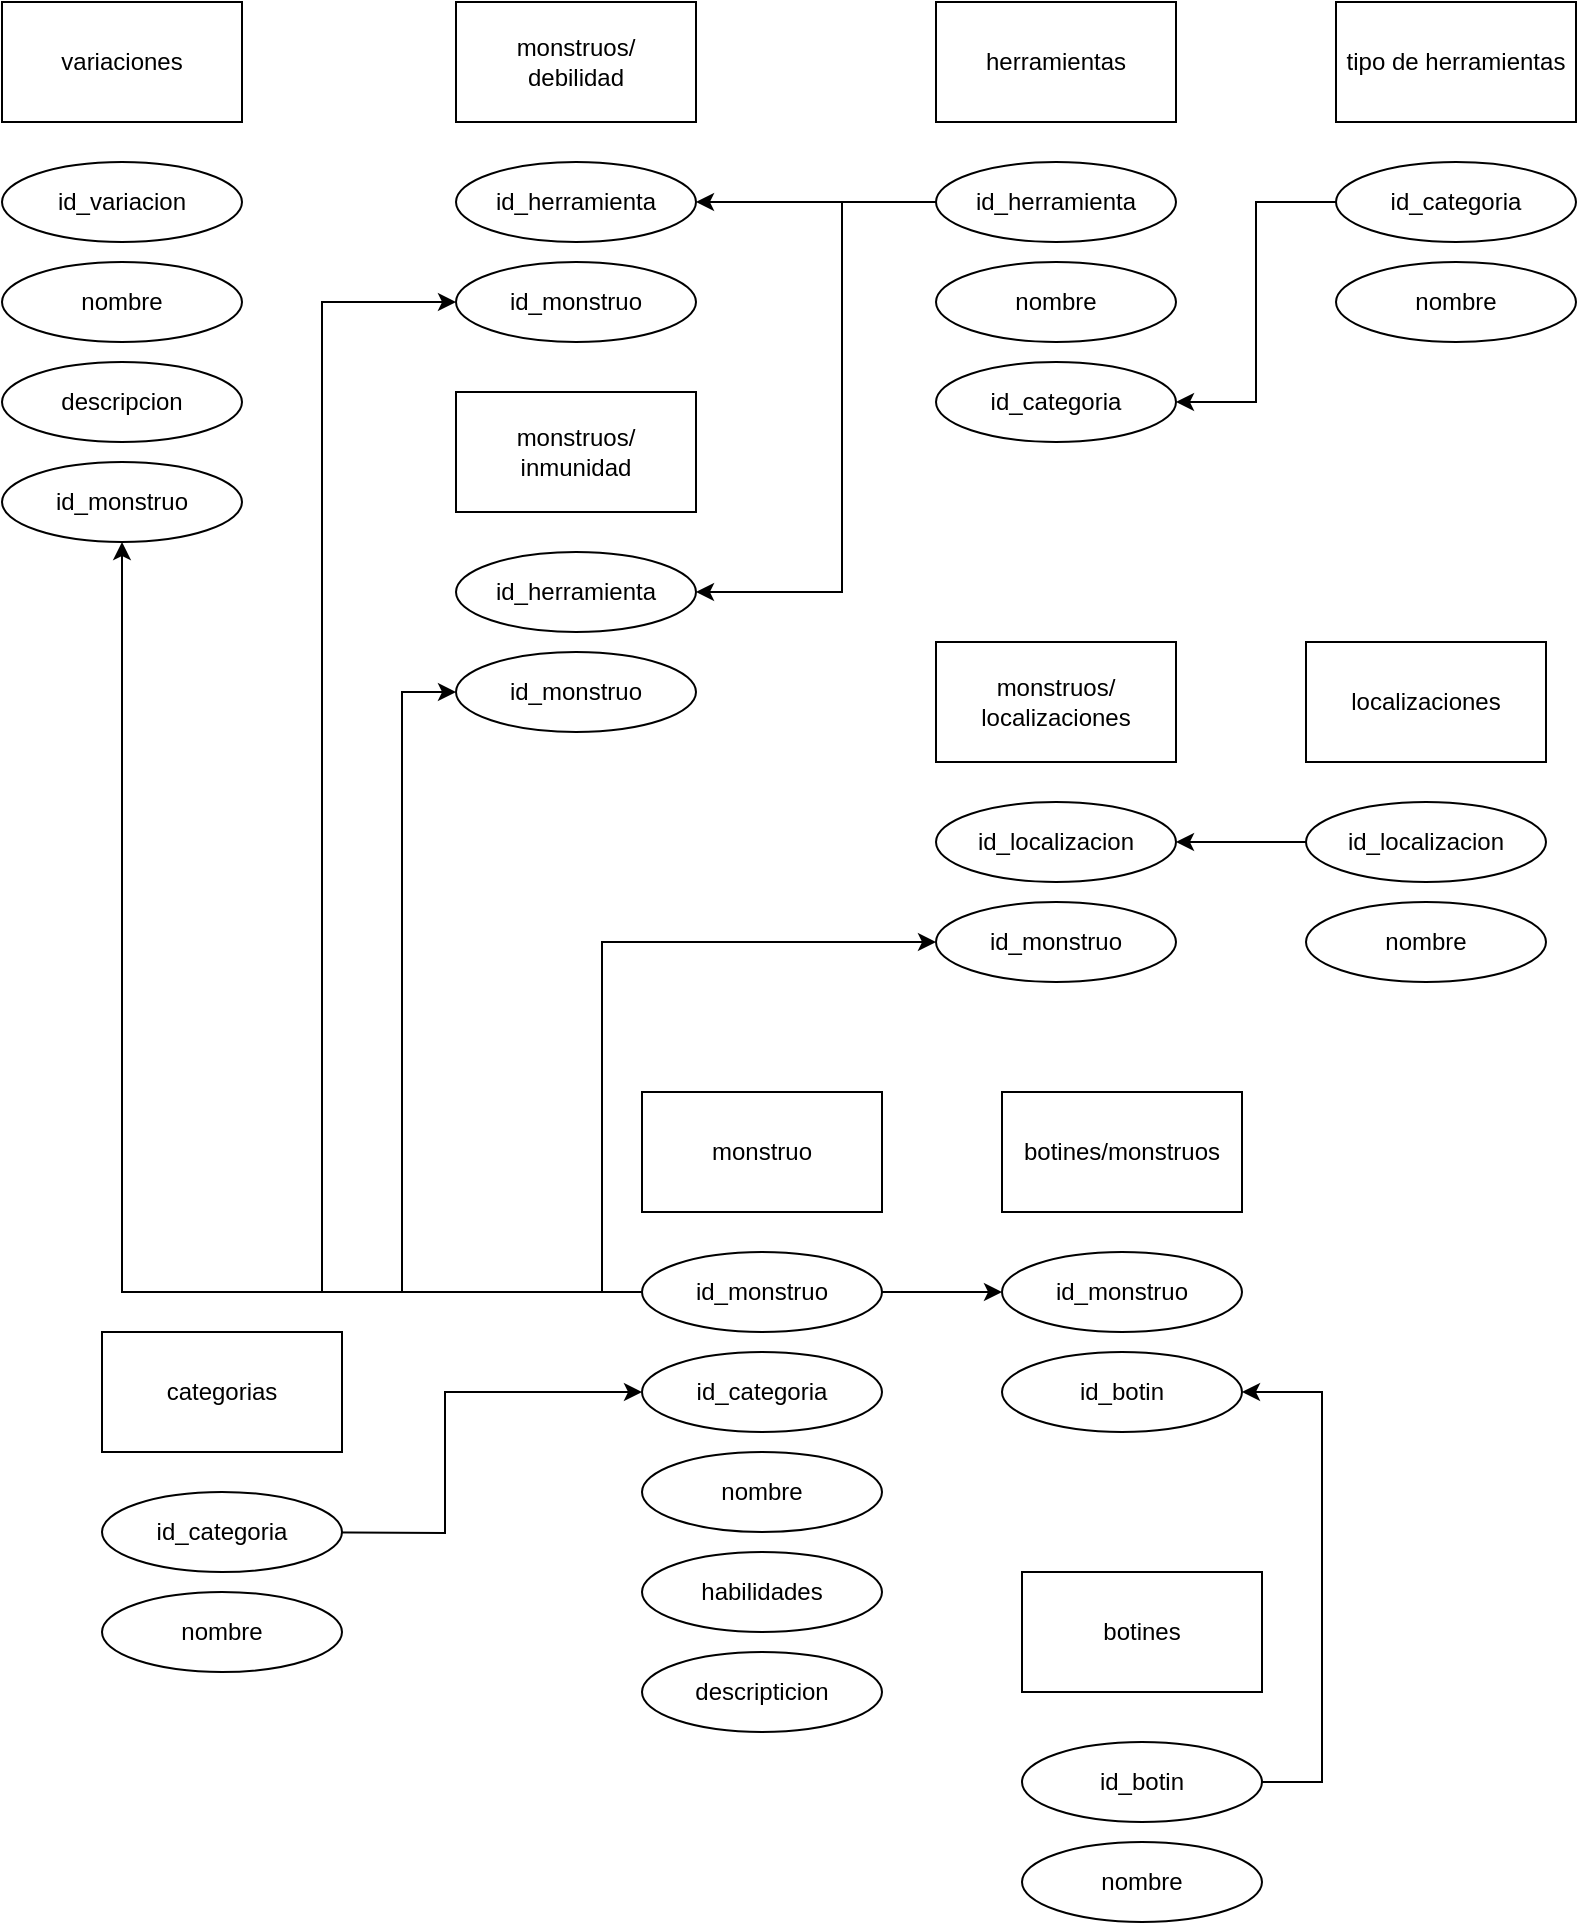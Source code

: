 <mxfile version="26.0.10">
  <diagram name="Página-1" id="p0drwXTH5IGnVCuNl5FS">
    <mxGraphModel dx="1434" dy="738" grid="1" gridSize="10" guides="1" tooltips="1" connect="1" arrows="1" fold="1" page="1" pageScale="1" pageWidth="827" pageHeight="1169" math="0" shadow="0">
      <root>
        <mxCell id="0" />
        <mxCell id="1" parent="0" />
        <mxCell id="NHlDKeybOV_u9VaETVRw-1" value="categorias" style="rounded=0;whiteSpace=wrap;html=1;" parent="1" vertex="1">
          <mxGeometry x="70" y="705" width="120" height="60" as="geometry" />
        </mxCell>
        <mxCell id="csjogHEYkKYKX81BxBqE-32" style="edgeStyle=orthogonalEdgeStyle;rounded=0;orthogonalLoop=1;jettySize=auto;html=1;exitX=1;exitY=0.5;exitDx=0;exitDy=0;entryX=0;entryY=0.5;entryDx=0;entryDy=0;" parent="1" target="NHlDKeybOV_u9VaETVRw-6" edge="1">
          <mxGeometry relative="1" as="geometry">
            <mxPoint x="142" y="805" as="sourcePoint" />
            <mxPoint x="292.0" y="745" as="targetPoint" />
          </mxGeometry>
        </mxCell>
        <mxCell id="NHlDKeybOV_u9VaETVRw-2" value="id_categoria" style="ellipse;whiteSpace=wrap;html=1;strokeColor=light-dark(#000000,#009900);" parent="1" vertex="1">
          <mxGeometry x="70" y="785" width="120" height="40" as="geometry" />
        </mxCell>
        <mxCell id="NHlDKeybOV_u9VaETVRw-3" value="nombre" style="ellipse;whiteSpace=wrap;html=1;" parent="1" vertex="1">
          <mxGeometry x="70" y="835" width="120" height="40" as="geometry" />
        </mxCell>
        <mxCell id="NHlDKeybOV_u9VaETVRw-4" value="monstruo" style="rounded=0;whiteSpace=wrap;html=1;" parent="1" vertex="1">
          <mxGeometry x="340" y="585" width="120" height="60" as="geometry" />
        </mxCell>
        <mxCell id="NHlDKeybOV_u9VaETVRw-99" style="edgeStyle=orthogonalEdgeStyle;rounded=0;orthogonalLoop=1;jettySize=auto;html=1;exitX=1;exitY=0.5;exitDx=0;exitDy=0;entryX=0;entryY=0.5;entryDx=0;entryDy=0;" parent="1" source="NHlDKeybOV_u9VaETVRw-5" target="NHlDKeybOV_u9VaETVRw-95" edge="1">
          <mxGeometry relative="1" as="geometry" />
        </mxCell>
        <mxCell id="y7X5J0UYqixLx7SU7Cz2-3" style="edgeStyle=orthogonalEdgeStyle;rounded=0;orthogonalLoop=1;jettySize=auto;html=1;exitX=0;exitY=0.5;exitDx=0;exitDy=0;entryX=0.5;entryY=1;entryDx=0;entryDy=0;" edge="1" parent="1" source="NHlDKeybOV_u9VaETVRw-5" target="csjogHEYkKYKX81BxBqE-6">
          <mxGeometry relative="1" as="geometry" />
        </mxCell>
        <mxCell id="y7X5J0UYqixLx7SU7Cz2-4" style="edgeStyle=orthogonalEdgeStyle;rounded=0;orthogonalLoop=1;jettySize=auto;html=1;exitX=0;exitY=0.5;exitDx=0;exitDy=0;entryX=0;entryY=0.5;entryDx=0;entryDy=0;" edge="1" parent="1" source="NHlDKeybOV_u9VaETVRw-5" target="csjogHEYkKYKX81BxBqE-35">
          <mxGeometry relative="1" as="geometry">
            <Array as="points">
              <mxPoint x="220" y="685" />
              <mxPoint x="220" y="385" />
            </Array>
          </mxGeometry>
        </mxCell>
        <mxCell id="y7X5J0UYqixLx7SU7Cz2-5" style="edgeStyle=orthogonalEdgeStyle;rounded=0;orthogonalLoop=1;jettySize=auto;html=1;exitX=0;exitY=0.5;exitDx=0;exitDy=0;entryX=0;entryY=0.5;entryDx=0;entryDy=0;" edge="1" parent="1" source="NHlDKeybOV_u9VaETVRw-5" target="csjogHEYkKYKX81BxBqE-26">
          <mxGeometry relative="1" as="geometry" />
        </mxCell>
        <mxCell id="y7X5J0UYqixLx7SU7Cz2-6" style="edgeStyle=orthogonalEdgeStyle;rounded=0;orthogonalLoop=1;jettySize=auto;html=1;exitX=0;exitY=0.5;exitDx=0;exitDy=0;entryX=0;entryY=0.5;entryDx=0;entryDy=0;" edge="1" parent="1" source="NHlDKeybOV_u9VaETVRw-5" target="NHlDKeybOV_u9VaETVRw-67">
          <mxGeometry relative="1" as="geometry">
            <Array as="points">
              <mxPoint x="180" y="685" />
              <mxPoint x="180" y="190" />
            </Array>
          </mxGeometry>
        </mxCell>
        <mxCell id="NHlDKeybOV_u9VaETVRw-5" value="id_monstruo" style="ellipse;whiteSpace=wrap;html=1;strokeColor=light-dark(#000000,#009900);" parent="1" vertex="1">
          <mxGeometry x="340" y="665" width="120" height="40" as="geometry" />
        </mxCell>
        <mxCell id="NHlDKeybOV_u9VaETVRw-6" value="id_categoria" style="ellipse;whiteSpace=wrap;html=1;strokeColor=light-dark(#000000,#CC0000);" parent="1" vertex="1">
          <mxGeometry x="340" y="715" width="120" height="40" as="geometry" />
        </mxCell>
        <mxCell id="NHlDKeybOV_u9VaETVRw-12" value="localizaciones" style="rounded=0;whiteSpace=wrap;html=1;" parent="1" vertex="1">
          <mxGeometry x="672" y="360" width="120" height="60" as="geometry" />
        </mxCell>
        <mxCell id="NHlDKeybOV_u9VaETVRw-13" value="habilidades" style="ellipse;whiteSpace=wrap;html=1;" parent="1" vertex="1">
          <mxGeometry x="340" y="815" width="120" height="40" as="geometry" />
        </mxCell>
        <mxCell id="csjogHEYkKYKX81BxBqE-33" style="edgeStyle=orthogonalEdgeStyle;rounded=0;orthogonalLoop=1;jettySize=auto;html=1;exitX=0;exitY=0.5;exitDx=0;exitDy=0;entryX=1;entryY=0.5;entryDx=0;entryDy=0;" parent="1" source="NHlDKeybOV_u9VaETVRw-14" target="csjogHEYkKYKX81BxBqE-25" edge="1">
          <mxGeometry relative="1" as="geometry" />
        </mxCell>
        <mxCell id="NHlDKeybOV_u9VaETVRw-14" value="id_localizacion" style="ellipse;whiteSpace=wrap;html=1;strokeColor=light-dark(#000000,#009900);" parent="1" vertex="1">
          <mxGeometry x="672" y="440" width="120" height="40" as="geometry" />
        </mxCell>
        <mxCell id="NHlDKeybOV_u9VaETVRw-15" value="nombre" style="ellipse;whiteSpace=wrap;html=1;" parent="1" vertex="1">
          <mxGeometry x="672" y="490" width="120" height="40" as="geometry" />
        </mxCell>
        <mxCell id="NHlDKeybOV_u9VaETVRw-20" value="herramientas" style="rounded=0;whiteSpace=wrap;html=1;" parent="1" vertex="1">
          <mxGeometry x="487" y="40" width="120" height="60" as="geometry" />
        </mxCell>
        <mxCell id="NHlDKeybOV_u9VaETVRw-21" value="tipo de herramientas" style="rounded=0;whiteSpace=wrap;html=1;" parent="1" vertex="1">
          <mxGeometry x="687" y="40" width="120" height="60" as="geometry" />
        </mxCell>
        <mxCell id="y7X5J0UYqixLx7SU7Cz2-1" style="edgeStyle=orthogonalEdgeStyle;rounded=0;orthogonalLoop=1;jettySize=auto;html=1;exitX=0;exitY=0.5;exitDx=0;exitDy=0;" edge="1" parent="1" source="NHlDKeybOV_u9VaETVRw-25" target="NHlDKeybOV_u9VaETVRw-68">
          <mxGeometry relative="1" as="geometry" />
        </mxCell>
        <mxCell id="y7X5J0UYqixLx7SU7Cz2-2" style="edgeStyle=orthogonalEdgeStyle;rounded=0;orthogonalLoop=1;jettySize=auto;html=1;exitX=0;exitY=0.5;exitDx=0;exitDy=0;entryX=1;entryY=0.5;entryDx=0;entryDy=0;" edge="1" parent="1" source="NHlDKeybOV_u9VaETVRw-25" target="csjogHEYkKYKX81BxBqE-36">
          <mxGeometry relative="1" as="geometry">
            <Array as="points">
              <mxPoint x="440" y="140" />
              <mxPoint x="440" y="335" />
            </Array>
          </mxGeometry>
        </mxCell>
        <mxCell id="NHlDKeybOV_u9VaETVRw-25" value="id_herramienta" style="ellipse;whiteSpace=wrap;html=1;strokeColor=light-dark(#000000,#009900);" parent="1" vertex="1">
          <mxGeometry x="487" y="120" width="120" height="40" as="geometry" />
        </mxCell>
        <mxCell id="NHlDKeybOV_u9VaETVRw-26" value="nombre" style="ellipse;whiteSpace=wrap;html=1;" parent="1" vertex="1">
          <mxGeometry x="487" y="170" width="120" height="40" as="geometry" />
        </mxCell>
        <mxCell id="csjogHEYkKYKX81BxBqE-17" style="edgeStyle=orthogonalEdgeStyle;rounded=0;orthogonalLoop=1;jettySize=auto;html=1;exitX=0;exitY=0.5;exitDx=0;exitDy=0;entryX=1;entryY=0.5;entryDx=0;entryDy=0;" parent="1" source="NHlDKeybOV_u9VaETVRw-27" target="NHlDKeybOV_u9VaETVRw-62" edge="1">
          <mxGeometry relative="1" as="geometry" />
        </mxCell>
        <mxCell id="NHlDKeybOV_u9VaETVRw-27" value="id_categoria" style="ellipse;whiteSpace=wrap;html=1;strokeColor=light-dark(#000000,#009900);" parent="1" vertex="1">
          <mxGeometry x="687" y="120" width="120" height="40" as="geometry" />
        </mxCell>
        <mxCell id="NHlDKeybOV_u9VaETVRw-28" value="nombre" style="ellipse;whiteSpace=wrap;html=1;" parent="1" vertex="1">
          <mxGeometry x="687" y="170" width="120" height="40" as="geometry" />
        </mxCell>
        <mxCell id="NHlDKeybOV_u9VaETVRw-47" value="botines" style="rounded=0;whiteSpace=wrap;html=1;" parent="1" vertex="1">
          <mxGeometry x="530" y="825" width="120" height="60" as="geometry" />
        </mxCell>
        <mxCell id="NHlDKeybOV_u9VaETVRw-97" style="edgeStyle=orthogonalEdgeStyle;rounded=0;orthogonalLoop=1;jettySize=auto;html=1;exitX=1;exitY=0.5;exitDx=0;exitDy=0;entryX=1;entryY=0.5;entryDx=0;entryDy=0;" parent="1" source="NHlDKeybOV_u9VaETVRw-48" target="NHlDKeybOV_u9VaETVRw-96" edge="1">
          <mxGeometry relative="1" as="geometry">
            <Array as="points">
              <mxPoint x="680" y="930" />
              <mxPoint x="680" y="735" />
            </Array>
          </mxGeometry>
        </mxCell>
        <mxCell id="NHlDKeybOV_u9VaETVRw-48" value="id_botin" style="ellipse;whiteSpace=wrap;html=1;strokeColor=light-dark(#000000,#009900);" parent="1" vertex="1">
          <mxGeometry x="530" y="910" width="120" height="40" as="geometry" />
        </mxCell>
        <mxCell id="NHlDKeybOV_u9VaETVRw-49" value="nombre" style="ellipse;whiteSpace=wrap;html=1;" parent="1" vertex="1">
          <mxGeometry x="530" y="960" width="120" height="40" as="geometry" />
        </mxCell>
        <mxCell id="NHlDKeybOV_u9VaETVRw-62" value="id_categoria" style="ellipse;whiteSpace=wrap;html=1;strokeColor=light-dark(#000000,#CC0000);" parent="1" vertex="1">
          <mxGeometry x="487" y="220" width="120" height="40" as="geometry" />
        </mxCell>
        <mxCell id="NHlDKeybOV_u9VaETVRw-66" value="monstruos/&lt;div&gt;debilidad&lt;/div&gt;" style="rounded=0;whiteSpace=wrap;html=1;" parent="1" vertex="1">
          <mxGeometry x="247" y="40" width="120" height="60" as="geometry" />
        </mxCell>
        <mxCell id="NHlDKeybOV_u9VaETVRw-67" value="id_monstruo" style="ellipse;whiteSpace=wrap;html=1;strokeColor=light-dark(#000000,#CC0000);" parent="1" vertex="1">
          <mxGeometry x="247" y="170" width="120" height="40" as="geometry" />
        </mxCell>
        <mxCell id="NHlDKeybOV_u9VaETVRw-68" value="id_herramienta" style="ellipse;whiteSpace=wrap;html=1;strokeColor=light-dark(#000000,#CC0000);" parent="1" vertex="1">
          <mxGeometry x="247" y="120" width="120" height="40" as="geometry" />
        </mxCell>
        <mxCell id="NHlDKeybOV_u9VaETVRw-92" value="nombre" style="ellipse;whiteSpace=wrap;html=1;" parent="1" vertex="1">
          <mxGeometry x="340" y="765" width="120" height="40" as="geometry" />
        </mxCell>
        <mxCell id="NHlDKeybOV_u9VaETVRw-94" value="botines/monstruos" style="rounded=0;whiteSpace=wrap;html=1;" parent="1" vertex="1">
          <mxGeometry x="520" y="585" width="120" height="60" as="geometry" />
        </mxCell>
        <mxCell id="NHlDKeybOV_u9VaETVRw-95" value="id_monstruo" style="ellipse;whiteSpace=wrap;html=1;strokeColor=light-dark(#000000,#CC0000);" parent="1" vertex="1">
          <mxGeometry x="520" y="665" width="120" height="40" as="geometry" />
        </mxCell>
        <mxCell id="NHlDKeybOV_u9VaETVRw-96" value="id_botin" style="ellipse;whiteSpace=wrap;html=1;strokeColor=light-dark(#000000,#CC0000);" parent="1" vertex="1">
          <mxGeometry x="520" y="715" width="120" height="40" as="geometry" />
        </mxCell>
        <mxCell id="csjogHEYkKYKX81BxBqE-1" value="variaciones" style="rounded=0;whiteSpace=wrap;html=1;" parent="1" vertex="1">
          <mxGeometry x="20" y="40" width="120" height="60" as="geometry" />
        </mxCell>
        <mxCell id="csjogHEYkKYKX81BxBqE-2" value="id_variacion" style="ellipse;whiteSpace=wrap;html=1;strokeColor=light-dark(#000000,#009900);" parent="1" vertex="1">
          <mxGeometry x="20" y="120" width="120" height="40" as="geometry" />
        </mxCell>
        <mxCell id="csjogHEYkKYKX81BxBqE-4" value="nombre" style="ellipse;whiteSpace=wrap;html=1;" parent="1" vertex="1">
          <mxGeometry x="20" y="170" width="120" height="40" as="geometry" />
        </mxCell>
        <mxCell id="csjogHEYkKYKX81BxBqE-5" value="descripcion" style="ellipse;whiteSpace=wrap;html=1;" parent="1" vertex="1">
          <mxGeometry x="20" y="220" width="120" height="40" as="geometry" />
        </mxCell>
        <mxCell id="csjogHEYkKYKX81BxBqE-6" value="id_monstruo" style="ellipse;whiteSpace=wrap;html=1;strokeColor=light-dark(#000000,#CC0000);" parent="1" vertex="1">
          <mxGeometry x="20" y="270" width="120" height="40" as="geometry" />
        </mxCell>
        <mxCell id="csjogHEYkKYKX81BxBqE-18" value="descripticion" style="ellipse;whiteSpace=wrap;html=1;" parent="1" vertex="1">
          <mxGeometry x="340" y="865" width="120" height="40" as="geometry" />
        </mxCell>
        <mxCell id="csjogHEYkKYKX81BxBqE-24" value="monstruos/&lt;div&gt;localizaciones&lt;/div&gt;" style="rounded=0;whiteSpace=wrap;html=1;" parent="1" vertex="1">
          <mxGeometry x="487" y="360" width="120" height="60" as="geometry" />
        </mxCell>
        <mxCell id="csjogHEYkKYKX81BxBqE-25" value="id_localizacion" style="ellipse;whiteSpace=wrap;html=1;strokeColor=light-dark(#000000,#CC0000);" parent="1" vertex="1">
          <mxGeometry x="487" y="440" width="120" height="40" as="geometry" />
        </mxCell>
        <mxCell id="csjogHEYkKYKX81BxBqE-26" value="id_monstruo" style="ellipse;whiteSpace=wrap;html=1;strokeColor=light-dark(#000000,#CC0000);" parent="1" vertex="1">
          <mxGeometry x="487" y="490" width="120" height="40" as="geometry" />
        </mxCell>
        <mxCell id="csjogHEYkKYKX81BxBqE-34" value="monstruos/&lt;div&gt;inmunidad&lt;/div&gt;" style="rounded=0;whiteSpace=wrap;html=1;" parent="1" vertex="1">
          <mxGeometry x="247" y="235" width="120" height="60" as="geometry" />
        </mxCell>
        <mxCell id="csjogHEYkKYKX81BxBqE-35" value="id_monstruo" style="ellipse;whiteSpace=wrap;html=1;strokeColor=light-dark(#000000,#CC0000);" parent="1" vertex="1">
          <mxGeometry x="247" y="365" width="120" height="40" as="geometry" />
        </mxCell>
        <mxCell id="csjogHEYkKYKX81BxBqE-36" value="id_herramienta" style="ellipse;whiteSpace=wrap;html=1;strokeColor=light-dark(#000000,#CC0000);" parent="1" vertex="1">
          <mxGeometry x="247" y="315" width="120" height="40" as="geometry" />
        </mxCell>
      </root>
    </mxGraphModel>
  </diagram>
</mxfile>

